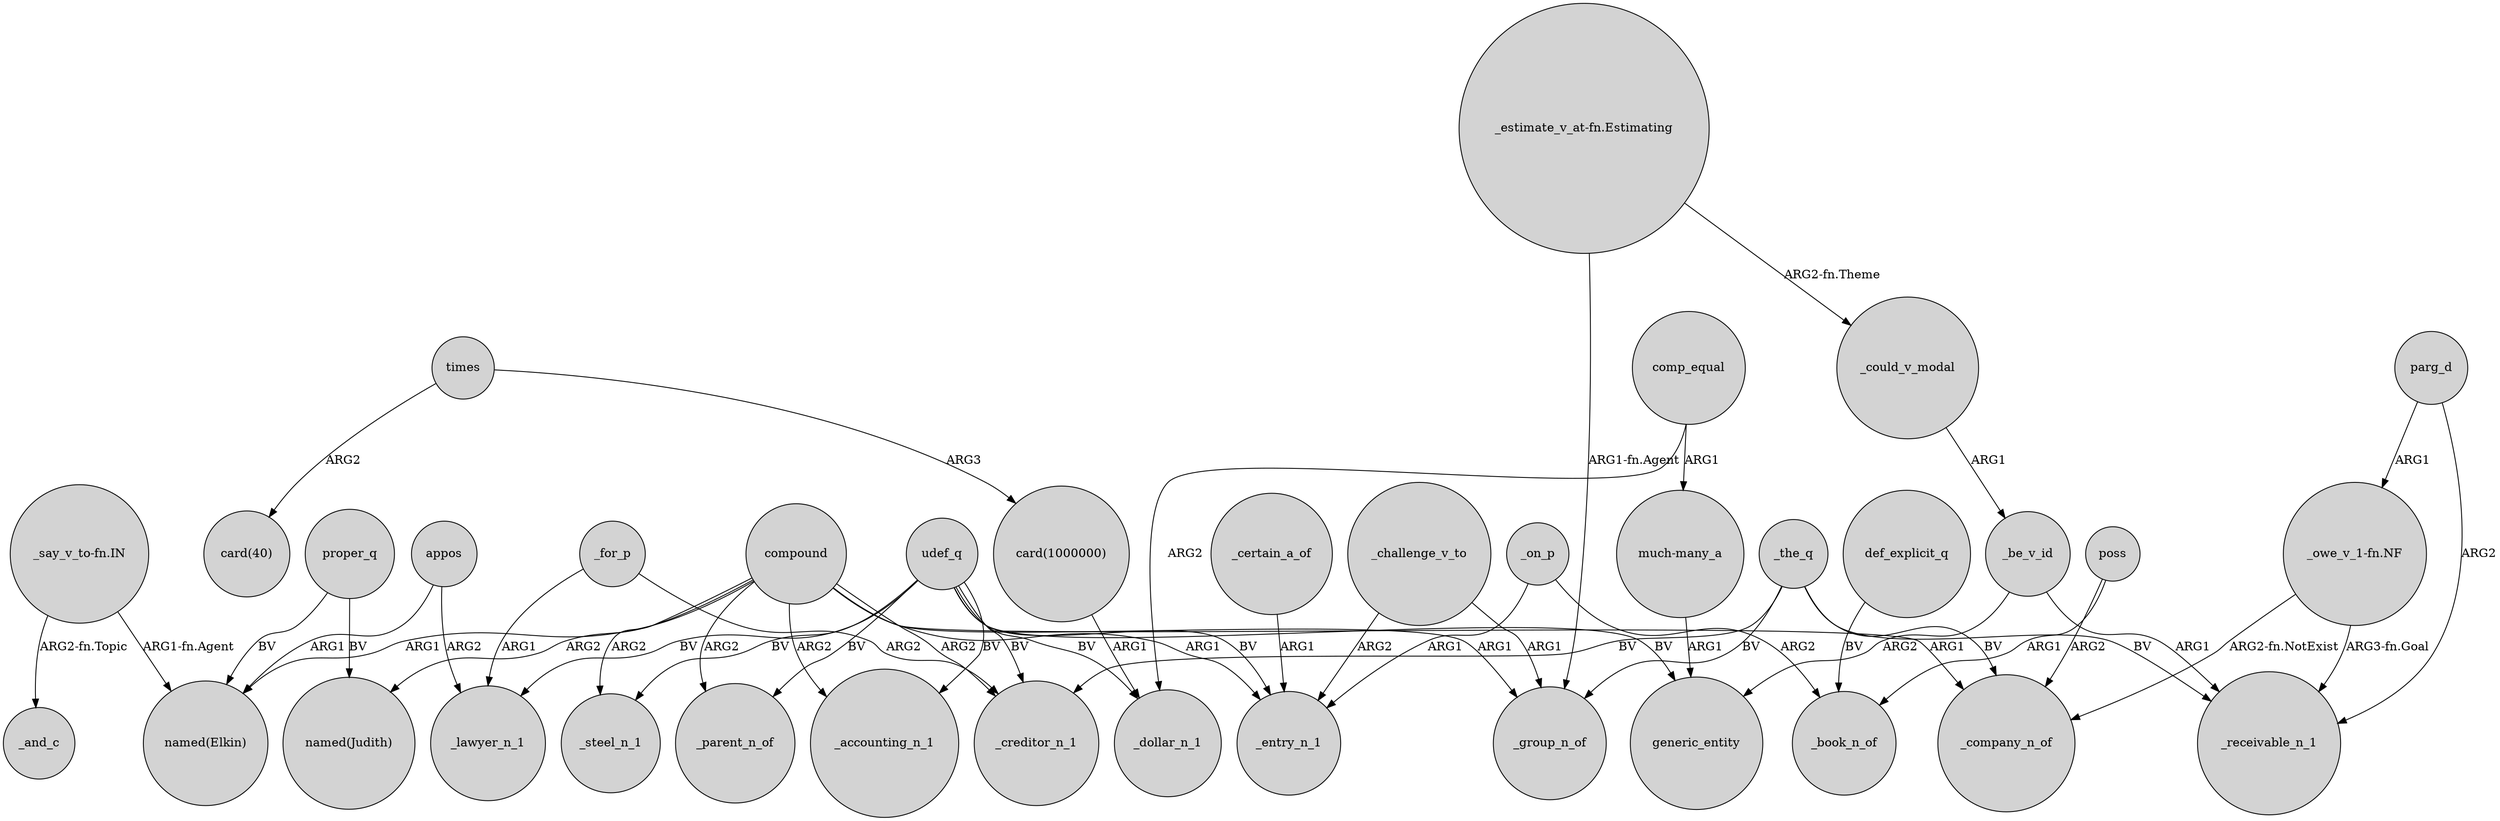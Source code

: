 digraph {
	node [shape=circle style=filled]
	"card(1000000)" -> _dollar_n_1 [label=ARG1]
	compound -> "named(Judith)" [label=ARG2]
	udef_q -> _parent_n_of [label=BV]
	_challenge_v_to -> _entry_n_1 [label=ARG2]
	"_estimate_v_at-fn.Estimating" -> _could_v_modal [label="ARG2-fn.Theme"]
	udef_q -> generic_entity [label=BV]
	compound -> _entry_n_1 [label=ARG1]
	times -> "card(40)" [label=ARG2]
	"much-many_a" -> generic_entity [label=ARG1]
	compound -> _steel_n_1 [label=ARG2]
	_on_p -> _entry_n_1 [label=ARG1]
	comp_equal -> "much-many_a" [label=ARG1]
	appos -> _lawyer_n_1 [label=ARG2]
	_the_q -> _creditor_n_1 [label=BV]
	poss -> _book_n_of [label=ARG1]
	_the_q -> _group_n_of [label=BV]
	udef_q -> _steel_n_1 [label=BV]
	_challenge_v_to -> _group_n_of [label=ARG1]
	compound -> _parent_n_of [label=ARG2]
	_could_v_modal -> _be_v_id [label=ARG1]
	comp_equal -> _dollar_n_1 [label=ARG2]
	_the_q -> _company_n_of [label=BV]
	_be_v_id -> generic_entity [label=ARG2]
	parg_d -> _receivable_n_1 [label=ARG2]
	compound -> _company_n_of [label=ARG1]
	parg_d -> "_owe_v_1-fn.NF" [label=ARG1]
	compound -> "named(Elkin)" [label=ARG1]
	proper_q -> "named(Judith)" [label=BV]
	times -> "card(1000000)" [label=ARG3]
	udef_q -> _lawyer_n_1 [label=BV]
	"_owe_v_1-fn.NF" -> _receivable_n_1 [label="ARG3-fn.Goal"]
	"_say_v_to-fn.IN" -> _and_c [label="ARG2-fn.Topic"]
	appos -> "named(Elkin)" [label=ARG1]
	_be_v_id -> _receivable_n_1 [label=ARG1]
	udef_q -> _creditor_n_1 [label=BV]
	udef_q -> _entry_n_1 [label=BV]
	proper_q -> "named(Elkin)" [label=BV]
	compound -> _creditor_n_1 [label=ARG2]
	poss -> _company_n_of [label=ARG2]
	"_say_v_to-fn.IN" -> "named(Elkin)" [label="ARG1-fn.Agent"]
	_for_p -> _lawyer_n_1 [label=ARG1]
	_on_p -> _book_n_of [label=ARG2]
	def_explicit_q -> _book_n_of [label=BV]
	_certain_a_of -> _entry_n_1 [label=ARG1]
	"_estimate_v_at-fn.Estimating" -> _group_n_of [label="ARG1-fn.Agent"]
	_for_p -> _creditor_n_1 [label=ARG2]
	udef_q -> _dollar_n_1 [label=BV]
	udef_q -> _accounting_n_1 [label=BV]
	compound -> _group_n_of [label=ARG1]
	"_owe_v_1-fn.NF" -> _company_n_of [label="ARG2-fn.NotExist"]
	compound -> _accounting_n_1 [label=ARG2]
	_the_q -> _receivable_n_1 [label=BV]
}
